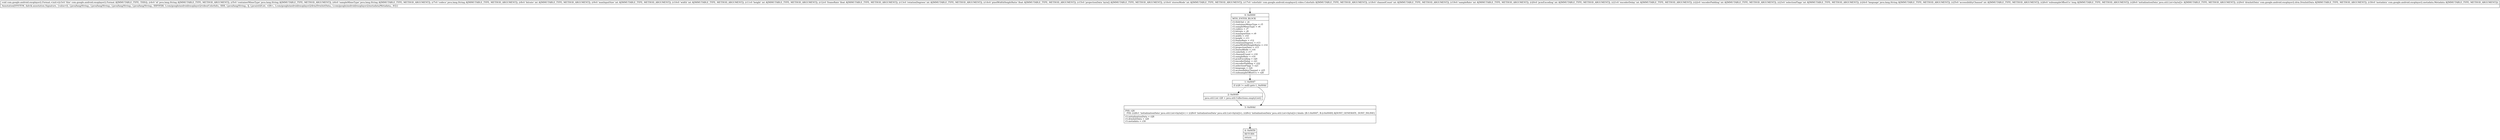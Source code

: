 digraph "CFG forcom.google.android.exoplayer2.Format.\<init\>(Ljava\/lang\/String;Ljava\/lang\/String;Ljava\/lang\/String;Ljava\/lang\/String;IIIIFIF[BILcom\/google\/android\/exoplayer2\/video\/ColorInfo;IIIIIILjava\/lang\/String;IJLjava\/util\/List;Lcom\/google\/android\/exoplayer2\/drm\/DrmInitData;Lcom\/google\/android\/exoplayer2\/metadata\/Metadata;)V" {
Node_0 [shape=record,label="{0\:\ 0x0000|MTH_ENTER_BLOCK\l|r3.f2443id = r4\lr3.containerMimeType = r5\lr3.sampleMimeType = r6\lr3.codecs = r7\lr3.bitrate = r8\lr3.maxInputSize = r9\lr3.width = r10\lr3.height = r11\lr3.frameRate = r12\lr3.rotationDegrees = r13\lr3.pixelWidthHeightRatio = r14\lr3.projectionData = r15\lr3.stereoMode = r16\lr3.colorInfo = r17\lr3.channelCount = r18\lr3.sampleRate = r19\lr3.pcmEncoding = r20\lr3.encoderDelay = r21\lr3.encoderPadding = r22\lr3.selectionFlags = r23\lr3.language = r24\lr3.accessibilityChannel = r25\lr3.subsampleOffsetUs = r26\l}"];
Node_1 [shape=record,label="{1\:\ 0x0047|if (r28 != null) goto L_0x004d\l}"];
Node_2 [shape=record,label="{2\:\ 0x0049|java.util.List r28 = java.util.Collections.emptyList()\l}"];
Node_3 [shape=record,label="{3\:\ 0x004d|PHI: r28 \l  PHI: (r28v1 'initializationData' java.util.List\<byte[]\>) = (r28v0 'initializationData' java.util.List\<byte[]\>), (r28v2 'initializationData' java.util.List\<byte[]\>) binds: [B:1:0x0047, B:2:0x0049] A[DONT_GENERATE, DONT_INLINE]\l|r3.initializationData = r28\lr3.drmInitData = r29\lr3.metadata = r30\l}"];
Node_4 [shape=record,label="{4\:\ 0x0059|RETURN\l|return\l}"];
MethodNode[shape=record,label="{void com.google.android.exoplayer2.Format.\<init\>((r3v0 'this' com.google.android.exoplayer2.Format A[IMMUTABLE_TYPE, THIS]), (r4v0 'id' java.lang.String A[IMMUTABLE_TYPE, METHOD_ARGUMENT]), (r5v0 'containerMimeType' java.lang.String A[IMMUTABLE_TYPE, METHOD_ARGUMENT]), (r6v0 'sampleMimeType' java.lang.String A[IMMUTABLE_TYPE, METHOD_ARGUMENT]), (r7v0 'codecs' java.lang.String A[IMMUTABLE_TYPE, METHOD_ARGUMENT]), (r8v0 'bitrate' int A[IMMUTABLE_TYPE, METHOD_ARGUMENT]), (r9v0 'maxInputSize' int A[IMMUTABLE_TYPE, METHOD_ARGUMENT]), (r10v0 'width' int A[IMMUTABLE_TYPE, METHOD_ARGUMENT]), (r11v0 'height' int A[IMMUTABLE_TYPE, METHOD_ARGUMENT]), (r12v0 'frameRate' float A[IMMUTABLE_TYPE, METHOD_ARGUMENT]), (r13v0 'rotationDegrees' int A[IMMUTABLE_TYPE, METHOD_ARGUMENT]), (r14v0 'pixelWidthHeightRatio' float A[IMMUTABLE_TYPE, METHOD_ARGUMENT]), (r15v0 'projectionData' byte[] A[IMMUTABLE_TYPE, METHOD_ARGUMENT]), (r16v0 'stereoMode' int A[IMMUTABLE_TYPE, METHOD_ARGUMENT]), (r17v0 'colorInfo' com.google.android.exoplayer2.video.ColorInfo A[IMMUTABLE_TYPE, METHOD_ARGUMENT]), (r18v0 'channelCount' int A[IMMUTABLE_TYPE, METHOD_ARGUMENT]), (r19v0 'sampleRate' int A[IMMUTABLE_TYPE, METHOD_ARGUMENT]), (r20v0 'pcmEncoding' int A[IMMUTABLE_TYPE, METHOD_ARGUMENT]), (r21v0 'encoderDelay' int A[IMMUTABLE_TYPE, METHOD_ARGUMENT]), (r22v0 'encoderPadding' int A[IMMUTABLE_TYPE, METHOD_ARGUMENT]), (r23v0 'selectionFlags' int A[IMMUTABLE_TYPE, METHOD_ARGUMENT]), (r24v0 'language' java.lang.String A[IMMUTABLE_TYPE, METHOD_ARGUMENT]), (r25v0 'accessibilityChannel' int A[IMMUTABLE_TYPE, METHOD_ARGUMENT]), (r26v0 'subsampleOffsetUs' long A[IMMUTABLE_TYPE, METHOD_ARGUMENT]), (r28v0 'initializationData' java.util.List\<byte[]\> A[IMMUTABLE_TYPE, METHOD_ARGUMENT]), (r29v0 'drmInitData' com.google.android.exoplayer2.drm.DrmInitData A[IMMUTABLE_TYPE, METHOD_ARGUMENT]), (r30v0 'metadata' com.google.android.exoplayer2.metadata.Metadata A[IMMUTABLE_TYPE, METHOD_ARGUMENT]))  | Annotation[SYSTEM, dalvik.annotation.Signature, \{value=[(, Ljava\/lang\/String;, Ljava\/lang\/String;, Ljava\/lang\/String;, Ljava\/lang\/String;, IIIIFIF[BI, Lcom\/google\/android\/exoplayer2\/video\/ColorInfo;, IIIIII, Ljava\/lang\/String;, IJ, Ljava\/util\/List, \<[B\>;, Lcom\/google\/android\/exoplayer2\/drm\/DrmInitData;, Lcom\/google\/android\/exoplayer2\/metadata\/Metadata;, )V]\}]\l}"];
MethodNode -> Node_0;
Node_0 -> Node_1;
Node_1 -> Node_2[style=dashed];
Node_1 -> Node_3;
Node_2 -> Node_3;
Node_3 -> Node_4;
}

